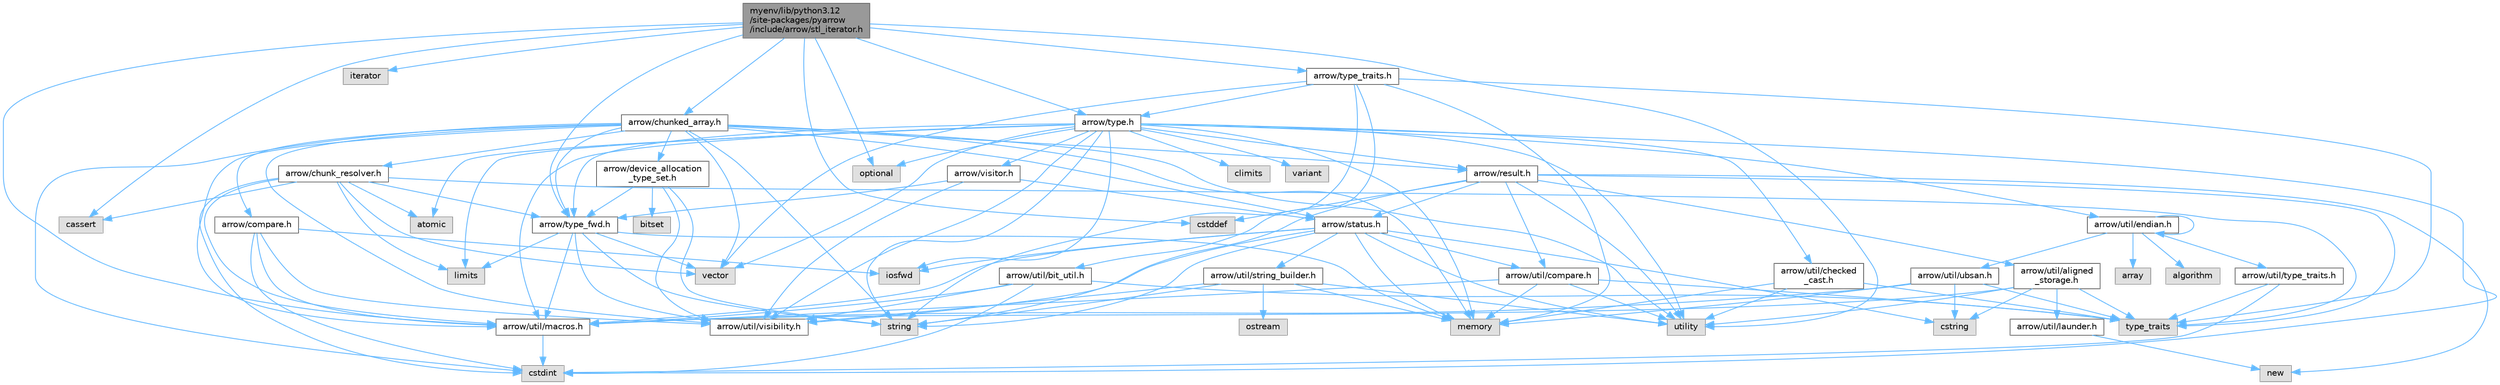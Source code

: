 digraph "myenv/lib/python3.12/site-packages/pyarrow/include/arrow/stl_iterator.h"
{
 // LATEX_PDF_SIZE
  bgcolor="transparent";
  edge [fontname=Helvetica,fontsize=10,labelfontname=Helvetica,labelfontsize=10];
  node [fontname=Helvetica,fontsize=10,shape=box,height=0.2,width=0.4];
  Node1 [id="Node000001",label="myenv/lib/python3.12\l/site-packages/pyarrow\l/include/arrow/stl_iterator.h",height=0.2,width=0.4,color="gray40", fillcolor="grey60", style="filled", fontcolor="black",tooltip=" "];
  Node1 -> Node2 [id="edge1_Node000001_Node000002",color="steelblue1",style="solid",tooltip=" "];
  Node2 [id="Node000002",label="cassert",height=0.2,width=0.4,color="grey60", fillcolor="#E0E0E0", style="filled",tooltip=" "];
  Node1 -> Node3 [id="edge2_Node000001_Node000003",color="steelblue1",style="solid",tooltip=" "];
  Node3 [id="Node000003",label="cstddef",height=0.2,width=0.4,color="grey60", fillcolor="#E0E0E0", style="filled",tooltip=" "];
  Node1 -> Node4 [id="edge3_Node000001_Node000004",color="steelblue1",style="solid",tooltip=" "];
  Node4 [id="Node000004",label="iterator",height=0.2,width=0.4,color="grey60", fillcolor="#E0E0E0", style="filled",tooltip=" "];
  Node1 -> Node5 [id="edge4_Node000001_Node000005",color="steelblue1",style="solid",tooltip=" "];
  Node5 [id="Node000005",label="optional",height=0.2,width=0.4,color="grey60", fillcolor="#E0E0E0", style="filled",tooltip=" "];
  Node1 -> Node6 [id="edge5_Node000001_Node000006",color="steelblue1",style="solid",tooltip=" "];
  Node6 [id="Node000006",label="utility",height=0.2,width=0.4,color="grey60", fillcolor="#E0E0E0", style="filled",tooltip=" "];
  Node1 -> Node7 [id="edge6_Node000001_Node000007",color="steelblue1",style="solid",tooltip=" "];
  Node7 [id="Node000007",label="arrow/chunked_array.h",height=0.2,width=0.4,color="grey40", fillcolor="white", style="filled",URL="$chunked__array_8h.html",tooltip=" "];
  Node7 -> Node8 [id="edge7_Node000007_Node000008",color="steelblue1",style="solid",tooltip=" "];
  Node8 [id="Node000008",label="cstdint",height=0.2,width=0.4,color="grey60", fillcolor="#E0E0E0", style="filled",tooltip=" "];
  Node7 -> Node9 [id="edge8_Node000007_Node000009",color="steelblue1",style="solid",tooltip=" "];
  Node9 [id="Node000009",label="memory",height=0.2,width=0.4,color="grey60", fillcolor="#E0E0E0", style="filled",tooltip=" "];
  Node7 -> Node10 [id="edge9_Node000007_Node000010",color="steelblue1",style="solid",tooltip=" "];
  Node10 [id="Node000010",label="string",height=0.2,width=0.4,color="grey60", fillcolor="#E0E0E0", style="filled",tooltip=" "];
  Node7 -> Node6 [id="edge10_Node000007_Node000006",color="steelblue1",style="solid",tooltip=" "];
  Node7 -> Node11 [id="edge11_Node000007_Node000011",color="steelblue1",style="solid",tooltip=" "];
  Node11 [id="Node000011",label="vector",height=0.2,width=0.4,color="grey60", fillcolor="#E0E0E0", style="filled",tooltip=" "];
  Node7 -> Node12 [id="edge12_Node000007_Node000012",color="steelblue1",style="solid",tooltip=" "];
  Node12 [id="Node000012",label="arrow/chunk_resolver.h",height=0.2,width=0.4,color="grey40", fillcolor="white", style="filled",URL="$chunk__resolver_8h.html",tooltip=" "];
  Node12 -> Node13 [id="edge13_Node000012_Node000013",color="steelblue1",style="solid",tooltip=" "];
  Node13 [id="Node000013",label="atomic",height=0.2,width=0.4,color="grey60", fillcolor="#E0E0E0", style="filled",tooltip=" "];
  Node12 -> Node2 [id="edge14_Node000012_Node000002",color="steelblue1",style="solid",tooltip=" "];
  Node12 -> Node8 [id="edge15_Node000012_Node000008",color="steelblue1",style="solid",tooltip=" "];
  Node12 -> Node14 [id="edge16_Node000012_Node000014",color="steelblue1",style="solid",tooltip=" "];
  Node14 [id="Node000014",label="limits",height=0.2,width=0.4,color="grey60", fillcolor="#E0E0E0", style="filled",tooltip=" "];
  Node12 -> Node15 [id="edge17_Node000012_Node000015",color="steelblue1",style="solid",tooltip=" "];
  Node15 [id="Node000015",label="type_traits",height=0.2,width=0.4,color="grey60", fillcolor="#E0E0E0", style="filled",tooltip=" "];
  Node12 -> Node11 [id="edge18_Node000012_Node000011",color="steelblue1",style="solid",tooltip=" "];
  Node12 -> Node16 [id="edge19_Node000012_Node000016",color="steelblue1",style="solid",tooltip=" "];
  Node16 [id="Node000016",label="arrow/type_fwd.h",height=0.2,width=0.4,color="grey40", fillcolor="white", style="filled",URL="$arrow_2type__fwd_8h.html",tooltip=" "];
  Node16 -> Node14 [id="edge20_Node000016_Node000014",color="steelblue1",style="solid",tooltip=" "];
  Node16 -> Node9 [id="edge21_Node000016_Node000009",color="steelblue1",style="solid",tooltip=" "];
  Node16 -> Node10 [id="edge22_Node000016_Node000010",color="steelblue1",style="solid",tooltip=" "];
  Node16 -> Node11 [id="edge23_Node000016_Node000011",color="steelblue1",style="solid",tooltip=" "];
  Node16 -> Node17 [id="edge24_Node000016_Node000017",color="steelblue1",style="solid",tooltip=" "];
  Node17 [id="Node000017",label="arrow/util/macros.h",height=0.2,width=0.4,color="grey40", fillcolor="white", style="filled",URL="$macros_8h.html",tooltip=" "];
  Node17 -> Node8 [id="edge25_Node000017_Node000008",color="steelblue1",style="solid",tooltip=" "];
  Node16 -> Node18 [id="edge26_Node000016_Node000018",color="steelblue1",style="solid",tooltip=" "];
  Node18 [id="Node000018",label="arrow/util/visibility.h",height=0.2,width=0.4,color="grey40", fillcolor="white", style="filled",URL="$include_2arrow_2util_2visibility_8h.html",tooltip=" "];
  Node12 -> Node17 [id="edge27_Node000012_Node000017",color="steelblue1",style="solid",tooltip=" "];
  Node7 -> Node19 [id="edge28_Node000007_Node000019",color="steelblue1",style="solid",tooltip=" "];
  Node19 [id="Node000019",label="arrow/compare.h",height=0.2,width=0.4,color="grey40", fillcolor="white", style="filled",URL="$compare_8h.html",tooltip=" "];
  Node19 -> Node8 [id="edge29_Node000019_Node000008",color="steelblue1",style="solid",tooltip=" "];
  Node19 -> Node20 [id="edge30_Node000019_Node000020",color="steelblue1",style="solid",tooltip=" "];
  Node20 [id="Node000020",label="iosfwd",height=0.2,width=0.4,color="grey60", fillcolor="#E0E0E0", style="filled",tooltip=" "];
  Node19 -> Node17 [id="edge31_Node000019_Node000017",color="steelblue1",style="solid",tooltip=" "];
  Node19 -> Node18 [id="edge32_Node000019_Node000018",color="steelblue1",style="solid",tooltip=" "];
  Node7 -> Node21 [id="edge33_Node000007_Node000021",color="steelblue1",style="solid",tooltip=" "];
  Node21 [id="Node000021",label="arrow/device_allocation\l_type_set.h",height=0.2,width=0.4,color="grey40", fillcolor="white", style="filled",URL="$device__allocation__type__set_8h.html",tooltip=" "];
  Node21 -> Node22 [id="edge34_Node000021_Node000022",color="steelblue1",style="solid",tooltip=" "];
  Node22 [id="Node000022",label="bitset",height=0.2,width=0.4,color="grey60", fillcolor="#E0E0E0", style="filled",tooltip=" "];
  Node21 -> Node10 [id="edge35_Node000021_Node000010",color="steelblue1",style="solid",tooltip=" "];
  Node21 -> Node16 [id="edge36_Node000021_Node000016",color="steelblue1",style="solid",tooltip=" "];
  Node21 -> Node18 [id="edge37_Node000021_Node000018",color="steelblue1",style="solid",tooltip=" "];
  Node7 -> Node23 [id="edge38_Node000007_Node000023",color="steelblue1",style="solid",tooltip=" "];
  Node23 [id="Node000023",label="arrow/result.h",height=0.2,width=0.4,color="grey40", fillcolor="white", style="filled",URL="$result_8h.html",tooltip=" "];
  Node23 -> Node3 [id="edge39_Node000023_Node000003",color="steelblue1",style="solid",tooltip=" "];
  Node23 -> Node24 [id="edge40_Node000023_Node000024",color="steelblue1",style="solid",tooltip=" "];
  Node24 [id="Node000024",label="new",height=0.2,width=0.4,color="grey60", fillcolor="#E0E0E0", style="filled",tooltip=" "];
  Node23 -> Node10 [id="edge41_Node000023_Node000010",color="steelblue1",style="solid",tooltip=" "];
  Node23 -> Node15 [id="edge42_Node000023_Node000015",color="steelblue1",style="solid",tooltip=" "];
  Node23 -> Node6 [id="edge43_Node000023_Node000006",color="steelblue1",style="solid",tooltip=" "];
  Node23 -> Node25 [id="edge44_Node000023_Node000025",color="steelblue1",style="solid",tooltip=" "];
  Node25 [id="Node000025",label="arrow/status.h",height=0.2,width=0.4,color="grey40", fillcolor="white", style="filled",URL="$status_8h.html",tooltip=" "];
  Node25 -> Node26 [id="edge45_Node000025_Node000026",color="steelblue1",style="solid",tooltip=" "];
  Node26 [id="Node000026",label="cstring",height=0.2,width=0.4,color="grey60", fillcolor="#E0E0E0", style="filled",tooltip=" "];
  Node25 -> Node20 [id="edge46_Node000025_Node000020",color="steelblue1",style="solid",tooltip=" "];
  Node25 -> Node9 [id="edge47_Node000025_Node000009",color="steelblue1",style="solid",tooltip=" "];
  Node25 -> Node10 [id="edge48_Node000025_Node000010",color="steelblue1",style="solid",tooltip=" "];
  Node25 -> Node6 [id="edge49_Node000025_Node000006",color="steelblue1",style="solid",tooltip=" "];
  Node25 -> Node27 [id="edge50_Node000025_Node000027",color="steelblue1",style="solid",tooltip=" "];
  Node27 [id="Node000027",label="arrow/util/compare.h",height=0.2,width=0.4,color="grey40", fillcolor="white", style="filled",URL="$util_2compare_8h.html",tooltip=" "];
  Node27 -> Node9 [id="edge51_Node000027_Node000009",color="steelblue1",style="solid",tooltip=" "];
  Node27 -> Node15 [id="edge52_Node000027_Node000015",color="steelblue1",style="solid",tooltip=" "];
  Node27 -> Node6 [id="edge53_Node000027_Node000006",color="steelblue1",style="solid",tooltip=" "];
  Node27 -> Node17 [id="edge54_Node000027_Node000017",color="steelblue1",style="solid",tooltip=" "];
  Node25 -> Node17 [id="edge55_Node000025_Node000017",color="steelblue1",style="solid",tooltip=" "];
  Node25 -> Node28 [id="edge56_Node000025_Node000028",color="steelblue1",style="solid",tooltip=" "];
  Node28 [id="Node000028",label="arrow/util/string_builder.h",height=0.2,width=0.4,color="grey40", fillcolor="white", style="filled",URL="$string__builder_8h.html",tooltip=" "];
  Node28 -> Node9 [id="edge57_Node000028_Node000009",color="steelblue1",style="solid",tooltip=" "];
  Node28 -> Node29 [id="edge58_Node000028_Node000029",color="steelblue1",style="solid",tooltip=" "];
  Node29 [id="Node000029",label="ostream",height=0.2,width=0.4,color="grey60", fillcolor="#E0E0E0", style="filled",tooltip=" "];
  Node28 -> Node10 [id="edge59_Node000028_Node000010",color="steelblue1",style="solid",tooltip=" "];
  Node28 -> Node6 [id="edge60_Node000028_Node000006",color="steelblue1",style="solid",tooltip=" "];
  Node28 -> Node18 [id="edge61_Node000028_Node000018",color="steelblue1",style="solid",tooltip=" "];
  Node25 -> Node18 [id="edge62_Node000025_Node000018",color="steelblue1",style="solid",tooltip=" "];
  Node23 -> Node30 [id="edge63_Node000023_Node000030",color="steelblue1",style="solid",tooltip=" "];
  Node30 [id="Node000030",label="arrow/util/aligned\l_storage.h",height=0.2,width=0.4,color="grey40", fillcolor="white", style="filled",URL="$aligned__storage_8h.html",tooltip=" "];
  Node30 -> Node26 [id="edge64_Node000030_Node000026",color="steelblue1",style="solid",tooltip=" "];
  Node30 -> Node15 [id="edge65_Node000030_Node000015",color="steelblue1",style="solid",tooltip=" "];
  Node30 -> Node6 [id="edge66_Node000030_Node000006",color="steelblue1",style="solid",tooltip=" "];
  Node30 -> Node31 [id="edge67_Node000030_Node000031",color="steelblue1",style="solid",tooltip=" "];
  Node31 [id="Node000031",label="arrow/util/launder.h",height=0.2,width=0.4,color="grey40", fillcolor="white", style="filled",URL="$launder_8h.html",tooltip=" "];
  Node31 -> Node24 [id="edge68_Node000031_Node000024",color="steelblue1",style="solid",tooltip=" "];
  Node30 -> Node17 [id="edge69_Node000030_Node000017",color="steelblue1",style="solid",tooltip=" "];
  Node23 -> Node27 [id="edge70_Node000023_Node000027",color="steelblue1",style="solid",tooltip=" "];
  Node7 -> Node25 [id="edge71_Node000007_Node000025",color="steelblue1",style="solid",tooltip=" "];
  Node7 -> Node16 [id="edge72_Node000007_Node000016",color="steelblue1",style="solid",tooltip=" "];
  Node7 -> Node17 [id="edge73_Node000007_Node000017",color="steelblue1",style="solid",tooltip=" "];
  Node7 -> Node18 [id="edge74_Node000007_Node000018",color="steelblue1",style="solid",tooltip=" "];
  Node1 -> Node32 [id="edge75_Node000001_Node000032",color="steelblue1",style="solid",tooltip=" "];
  Node32 [id="Node000032",label="arrow/type.h",height=0.2,width=0.4,color="grey40", fillcolor="white", style="filled",URL="$type_8h.html",tooltip=" "];
  Node32 -> Node13 [id="edge76_Node000032_Node000013",color="steelblue1",style="solid",tooltip=" "];
  Node32 -> Node33 [id="edge77_Node000032_Node000033",color="steelblue1",style="solid",tooltip=" "];
  Node33 [id="Node000033",label="climits",height=0.2,width=0.4,color="grey60", fillcolor="#E0E0E0", style="filled",tooltip=" "];
  Node32 -> Node8 [id="edge78_Node000032_Node000008",color="steelblue1",style="solid",tooltip=" "];
  Node32 -> Node20 [id="edge79_Node000032_Node000020",color="steelblue1",style="solid",tooltip=" "];
  Node32 -> Node14 [id="edge80_Node000032_Node000014",color="steelblue1",style="solid",tooltip=" "];
  Node32 -> Node9 [id="edge81_Node000032_Node000009",color="steelblue1",style="solid",tooltip=" "];
  Node32 -> Node5 [id="edge82_Node000032_Node000005",color="steelblue1",style="solid",tooltip=" "];
  Node32 -> Node10 [id="edge83_Node000032_Node000010",color="steelblue1",style="solid",tooltip=" "];
  Node32 -> Node6 [id="edge84_Node000032_Node000006",color="steelblue1",style="solid",tooltip=" "];
  Node32 -> Node34 [id="edge85_Node000032_Node000034",color="steelblue1",style="solid",tooltip=" "];
  Node34 [id="Node000034",label="variant",height=0.2,width=0.4,color="grey60", fillcolor="#E0E0E0", style="filled",tooltip=" "];
  Node32 -> Node11 [id="edge86_Node000032_Node000011",color="steelblue1",style="solid",tooltip=" "];
  Node32 -> Node23 [id="edge87_Node000032_Node000023",color="steelblue1",style="solid",tooltip=" "];
  Node32 -> Node16 [id="edge88_Node000032_Node000016",color="steelblue1",style="solid",tooltip=" "];
  Node32 -> Node35 [id="edge89_Node000032_Node000035",color="steelblue1",style="solid",tooltip=" "];
  Node35 [id="Node000035",label="arrow/util/checked\l_cast.h",height=0.2,width=0.4,color="grey40", fillcolor="white", style="filled",URL="$checked__cast_8h.html",tooltip=" "];
  Node35 -> Node9 [id="edge90_Node000035_Node000009",color="steelblue1",style="solid",tooltip=" "];
  Node35 -> Node15 [id="edge91_Node000035_Node000015",color="steelblue1",style="solid",tooltip=" "];
  Node35 -> Node6 [id="edge92_Node000035_Node000006",color="steelblue1",style="solid",tooltip=" "];
  Node32 -> Node36 [id="edge93_Node000032_Node000036",color="steelblue1",style="solid",tooltip=" "];
  Node36 [id="Node000036",label="arrow/util/endian.h",height=0.2,width=0.4,color="grey40", fillcolor="white", style="filled",URL="$endian_8h.html",tooltip=" "];
  Node36 -> Node36 [id="edge94_Node000036_Node000036",color="steelblue1",style="solid",tooltip=" "];
  Node36 -> Node37 [id="edge95_Node000036_Node000037",color="steelblue1",style="solid",tooltip=" "];
  Node37 [id="Node000037",label="algorithm",height=0.2,width=0.4,color="grey60", fillcolor="#E0E0E0", style="filled",tooltip=" "];
  Node36 -> Node38 [id="edge96_Node000036_Node000038",color="steelblue1",style="solid",tooltip=" "];
  Node38 [id="Node000038",label="array",height=0.2,width=0.4,color="grey60", fillcolor="#E0E0E0", style="filled",tooltip=" "];
  Node36 -> Node39 [id="edge97_Node000036_Node000039",color="steelblue1",style="solid",tooltip=" "];
  Node39 [id="Node000039",label="arrow/util/type_traits.h",height=0.2,width=0.4,color="grey40", fillcolor="white", style="filled",URL="$include_2arrow_2util_2type__traits_8h.html",tooltip=" "];
  Node39 -> Node8 [id="edge98_Node000039_Node000008",color="steelblue1",style="solid",tooltip=" "];
  Node39 -> Node15 [id="edge99_Node000039_Node000015",color="steelblue1",style="solid",tooltip=" "];
  Node36 -> Node40 [id="edge100_Node000036_Node000040",color="steelblue1",style="solid",tooltip=" "];
  Node40 [id="Node000040",label="arrow/util/ubsan.h",height=0.2,width=0.4,color="grey40", fillcolor="white", style="filled",URL="$ubsan_8h.html",tooltip=" "];
  Node40 -> Node26 [id="edge101_Node000040_Node000026",color="steelblue1",style="solid",tooltip=" "];
  Node40 -> Node9 [id="edge102_Node000040_Node000009",color="steelblue1",style="solid",tooltip=" "];
  Node40 -> Node15 [id="edge103_Node000040_Node000015",color="steelblue1",style="solid",tooltip=" "];
  Node40 -> Node17 [id="edge104_Node000040_Node000017",color="steelblue1",style="solid",tooltip=" "];
  Node32 -> Node17 [id="edge105_Node000032_Node000017",color="steelblue1",style="solid",tooltip=" "];
  Node32 -> Node18 [id="edge106_Node000032_Node000018",color="steelblue1",style="solid",tooltip=" "];
  Node32 -> Node41 [id="edge107_Node000032_Node000041",color="steelblue1",style="solid",tooltip=" "];
  Node41 [id="Node000041",label="arrow/visitor.h",height=0.2,width=0.4,color="grey40", fillcolor="white", style="filled",URL="$visitor_8h.html",tooltip=" "];
  Node41 -> Node25 [id="edge108_Node000041_Node000025",color="steelblue1",style="solid",tooltip=" "];
  Node41 -> Node16 [id="edge109_Node000041_Node000016",color="steelblue1",style="solid",tooltip=" "];
  Node41 -> Node18 [id="edge110_Node000041_Node000018",color="steelblue1",style="solid",tooltip=" "];
  Node1 -> Node16 [id="edge111_Node000001_Node000016",color="steelblue1",style="solid",tooltip=" "];
  Node1 -> Node42 [id="edge112_Node000001_Node000042",color="steelblue1",style="solid",tooltip=" "];
  Node42 [id="Node000042",label="arrow/type_traits.h",height=0.2,width=0.4,color="grey40", fillcolor="white", style="filled",URL="$include_2arrow_2type__traits_8h.html",tooltip=" "];
  Node42 -> Node9 [id="edge113_Node000042_Node000009",color="steelblue1",style="solid",tooltip=" "];
  Node42 -> Node10 [id="edge114_Node000042_Node000010",color="steelblue1",style="solid",tooltip=" "];
  Node42 -> Node15 [id="edge115_Node000042_Node000015",color="steelblue1",style="solid",tooltip=" "];
  Node42 -> Node11 [id="edge116_Node000042_Node000011",color="steelblue1",style="solid",tooltip=" "];
  Node42 -> Node32 [id="edge117_Node000042_Node000032",color="steelblue1",style="solid",tooltip=" "];
  Node42 -> Node43 [id="edge118_Node000042_Node000043",color="steelblue1",style="solid",tooltip=" "];
  Node43 [id="Node000043",label="arrow/util/bit_util.h",height=0.2,width=0.4,color="grey40", fillcolor="white", style="filled",URL="$bit__util_8h.html",tooltip=" "];
  Node43 -> Node8 [id="edge119_Node000043_Node000008",color="steelblue1",style="solid",tooltip=" "];
  Node43 -> Node15 [id="edge120_Node000043_Node000015",color="steelblue1",style="solid",tooltip=" "];
  Node43 -> Node17 [id="edge121_Node000043_Node000017",color="steelblue1",style="solid",tooltip=" "];
  Node43 -> Node18 [id="edge122_Node000043_Node000018",color="steelblue1",style="solid",tooltip=" "];
  Node1 -> Node17 [id="edge123_Node000001_Node000017",color="steelblue1",style="solid",tooltip=" "];
}
